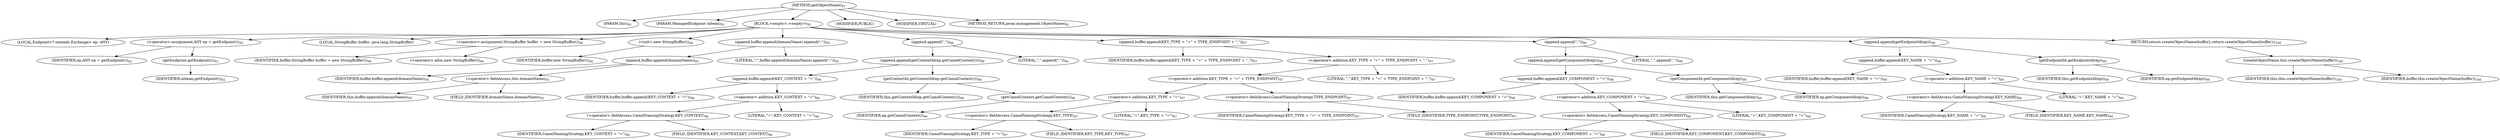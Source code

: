 digraph "getObjectName" {  
"205" [label = <(METHOD,getObjectName)<SUB>91</SUB>> ]
"16" [label = <(PARAM,this)<SUB>91</SUB>> ]
"206" [label = <(PARAM,ManagedEndpoint mbean)<SUB>91</SUB>> ]
"207" [label = <(BLOCK,&lt;empty&gt;,&lt;empty&gt;)<SUB>91</SUB>> ]
"208" [label = <(LOCAL,Endpoint&lt;? extends Exchange&gt; ep: ANY)> ]
"209" [label = <(&lt;operator&gt;.assignment,ANY ep = getEndpoint())<SUB>92</SUB>> ]
"210" [label = <(IDENTIFIER,ep,ANY ep = getEndpoint())<SUB>92</SUB>> ]
"211" [label = <(getEndpoint,getEndpoint())<SUB>92</SUB>> ]
"212" [label = <(IDENTIFIER,mbean,getEndpoint())<SUB>92</SUB>> ]
"14" [label = <(LOCAL,StringBuffer buffer: java.lang.StringBuffer)> ]
"213" [label = <(&lt;operator&gt;.assignment,StringBuffer buffer = new StringBuffer())<SUB>94</SUB>> ]
"214" [label = <(IDENTIFIER,buffer,StringBuffer buffer = new StringBuffer())<SUB>94</SUB>> ]
"215" [label = <(&lt;operator&gt;.alloc,new StringBuffer())<SUB>94</SUB>> ]
"216" [label = <(&lt;init&gt;,new StringBuffer())<SUB>94</SUB>> ]
"13" [label = <(IDENTIFIER,buffer,new StringBuffer())<SUB>94</SUB>> ]
"217" [label = <(append,buffer.append(domainName).append(&quot;:&quot;))<SUB>95</SUB>> ]
"218" [label = <(append,buffer.append(domainName))<SUB>95</SUB>> ]
"219" [label = <(IDENTIFIER,buffer,buffer.append(domainName))<SUB>95</SUB>> ]
"220" [label = <(&lt;operator&gt;.fieldAccess,this.domainName)<SUB>95</SUB>> ]
"221" [label = <(IDENTIFIER,this,buffer.append(domainName))<SUB>95</SUB>> ]
"222" [label = <(FIELD_IDENTIFIER,domainName,domainName)<SUB>95</SUB>> ]
"223" [label = <(LITERAL,&quot;:&quot;,buffer.append(domainName).append(&quot;:&quot;))<SUB>95</SUB>> ]
"224" [label = <(append,append(&quot;,&quot;))<SUB>96</SUB>> ]
"225" [label = <(append,append(getContextId(ep.getCamelContext())))<SUB>96</SUB>> ]
"226" [label = <(append,buffer.append(KEY_CONTEXT + &quot;=&quot;))<SUB>96</SUB>> ]
"227" [label = <(IDENTIFIER,buffer,buffer.append(KEY_CONTEXT + &quot;=&quot;))<SUB>96</SUB>> ]
"228" [label = <(&lt;operator&gt;.addition,KEY_CONTEXT + &quot;=&quot;)<SUB>96</SUB>> ]
"229" [label = <(&lt;operator&gt;.fieldAccess,CamelNamingStrategy.KEY_CONTEXT)<SUB>96</SUB>> ]
"230" [label = <(IDENTIFIER,CamelNamingStrategy,KEY_CONTEXT + &quot;=&quot;)<SUB>96</SUB>> ]
"231" [label = <(FIELD_IDENTIFIER,KEY_CONTEXT,KEY_CONTEXT)<SUB>96</SUB>> ]
"232" [label = <(LITERAL,&quot;=&quot;,KEY_CONTEXT + &quot;=&quot;)<SUB>96</SUB>> ]
"233" [label = <(getContextId,getContextId(ep.getCamelContext()))<SUB>96</SUB>> ]
"15" [label = <(IDENTIFIER,this,getContextId(ep.getCamelContext()))<SUB>96</SUB>> ]
"234" [label = <(getCamelContext,getCamelContext())<SUB>96</SUB>> ]
"235" [label = <(IDENTIFIER,ep,getCamelContext())<SUB>96</SUB>> ]
"236" [label = <(LITERAL,&quot;,&quot;,append(&quot;,&quot;))<SUB>96</SUB>> ]
"237" [label = <(append,buffer.append(KEY_TYPE + &quot;=&quot; + TYPE_ENDPOINT + &quot;,&quot;))<SUB>97</SUB>> ]
"238" [label = <(IDENTIFIER,buffer,buffer.append(KEY_TYPE + &quot;=&quot; + TYPE_ENDPOINT + &quot;,&quot;))<SUB>97</SUB>> ]
"239" [label = <(&lt;operator&gt;.addition,KEY_TYPE + &quot;=&quot; + TYPE_ENDPOINT + &quot;,&quot;)<SUB>97</SUB>> ]
"240" [label = <(&lt;operator&gt;.addition,KEY_TYPE + &quot;=&quot; + TYPE_ENDPOINT)<SUB>97</SUB>> ]
"241" [label = <(&lt;operator&gt;.addition,KEY_TYPE + &quot;=&quot;)<SUB>97</SUB>> ]
"242" [label = <(&lt;operator&gt;.fieldAccess,CamelNamingStrategy.KEY_TYPE)<SUB>97</SUB>> ]
"243" [label = <(IDENTIFIER,CamelNamingStrategy,KEY_TYPE + &quot;=&quot;)<SUB>97</SUB>> ]
"244" [label = <(FIELD_IDENTIFIER,KEY_TYPE,KEY_TYPE)<SUB>97</SUB>> ]
"245" [label = <(LITERAL,&quot;=&quot;,KEY_TYPE + &quot;=&quot;)<SUB>97</SUB>> ]
"246" [label = <(&lt;operator&gt;.fieldAccess,CamelNamingStrategy.TYPE_ENDPOINT)<SUB>97</SUB>> ]
"247" [label = <(IDENTIFIER,CamelNamingStrategy,KEY_TYPE + &quot;=&quot; + TYPE_ENDPOINT)<SUB>97</SUB>> ]
"248" [label = <(FIELD_IDENTIFIER,TYPE_ENDPOINT,TYPE_ENDPOINT)<SUB>97</SUB>> ]
"249" [label = <(LITERAL,&quot;,&quot;,KEY_TYPE + &quot;=&quot; + TYPE_ENDPOINT + &quot;,&quot;)<SUB>97</SUB>> ]
"250" [label = <(append,append(&quot;,&quot;))<SUB>98</SUB>> ]
"251" [label = <(append,append(getComponentId(ep)))<SUB>98</SUB>> ]
"252" [label = <(append,buffer.append(KEY_COMPONENT + &quot;=&quot;))<SUB>98</SUB>> ]
"253" [label = <(IDENTIFIER,buffer,buffer.append(KEY_COMPONENT + &quot;=&quot;))<SUB>98</SUB>> ]
"254" [label = <(&lt;operator&gt;.addition,KEY_COMPONENT + &quot;=&quot;)<SUB>98</SUB>> ]
"255" [label = <(&lt;operator&gt;.fieldAccess,CamelNamingStrategy.KEY_COMPONENT)<SUB>98</SUB>> ]
"256" [label = <(IDENTIFIER,CamelNamingStrategy,KEY_COMPONENT + &quot;=&quot;)<SUB>98</SUB>> ]
"257" [label = <(FIELD_IDENTIFIER,KEY_COMPONENT,KEY_COMPONENT)<SUB>98</SUB>> ]
"258" [label = <(LITERAL,&quot;=&quot;,KEY_COMPONENT + &quot;=&quot;)<SUB>98</SUB>> ]
"259" [label = <(getComponentId,getComponentId(ep))<SUB>98</SUB>> ]
"17" [label = <(IDENTIFIER,this,getComponentId(ep))<SUB>98</SUB>> ]
"260" [label = <(IDENTIFIER,ep,getComponentId(ep))<SUB>98</SUB>> ]
"261" [label = <(LITERAL,&quot;,&quot;,append(&quot;,&quot;))<SUB>98</SUB>> ]
"262" [label = <(append,append(getEndpointId(ep)))<SUB>99</SUB>> ]
"263" [label = <(append,buffer.append(KEY_NAME + &quot;=&quot;))<SUB>99</SUB>> ]
"264" [label = <(IDENTIFIER,buffer,buffer.append(KEY_NAME + &quot;=&quot;))<SUB>99</SUB>> ]
"265" [label = <(&lt;operator&gt;.addition,KEY_NAME + &quot;=&quot;)<SUB>99</SUB>> ]
"266" [label = <(&lt;operator&gt;.fieldAccess,CamelNamingStrategy.KEY_NAME)<SUB>99</SUB>> ]
"267" [label = <(IDENTIFIER,CamelNamingStrategy,KEY_NAME + &quot;=&quot;)<SUB>99</SUB>> ]
"268" [label = <(FIELD_IDENTIFIER,KEY_NAME,KEY_NAME)<SUB>99</SUB>> ]
"269" [label = <(LITERAL,&quot;=&quot;,KEY_NAME + &quot;=&quot;)<SUB>99</SUB>> ]
"270" [label = <(getEndpointId,getEndpointId(ep))<SUB>99</SUB>> ]
"18" [label = <(IDENTIFIER,this,getEndpointId(ep))<SUB>99</SUB>> ]
"271" [label = <(IDENTIFIER,ep,getEndpointId(ep))<SUB>99</SUB>> ]
"272" [label = <(RETURN,return createObjectName(buffer);,return createObjectName(buffer);)<SUB>100</SUB>> ]
"273" [label = <(createObjectName,this.createObjectName(buffer))<SUB>100</SUB>> ]
"19" [label = <(IDENTIFIER,this,this.createObjectName(buffer))<SUB>100</SUB>> ]
"274" [label = <(IDENTIFIER,buffer,this.createObjectName(buffer))<SUB>100</SUB>> ]
"275" [label = <(MODIFIER,PUBLIC)> ]
"276" [label = <(MODIFIER,VIRTUAL)> ]
"277" [label = <(METHOD_RETURN,javax.management.ObjectName)<SUB>91</SUB>> ]
  "205" -> "16" 
  "205" -> "206" 
  "205" -> "207" 
  "205" -> "275" 
  "205" -> "276" 
  "205" -> "277" 
  "207" -> "208" 
  "207" -> "209" 
  "207" -> "14" 
  "207" -> "213" 
  "207" -> "216" 
  "207" -> "217" 
  "207" -> "224" 
  "207" -> "237" 
  "207" -> "250" 
  "207" -> "262" 
  "207" -> "272" 
  "209" -> "210" 
  "209" -> "211" 
  "211" -> "212" 
  "213" -> "214" 
  "213" -> "215" 
  "216" -> "13" 
  "217" -> "218" 
  "217" -> "223" 
  "218" -> "219" 
  "218" -> "220" 
  "220" -> "221" 
  "220" -> "222" 
  "224" -> "225" 
  "224" -> "236" 
  "225" -> "226" 
  "225" -> "233" 
  "226" -> "227" 
  "226" -> "228" 
  "228" -> "229" 
  "228" -> "232" 
  "229" -> "230" 
  "229" -> "231" 
  "233" -> "15" 
  "233" -> "234" 
  "234" -> "235" 
  "237" -> "238" 
  "237" -> "239" 
  "239" -> "240" 
  "239" -> "249" 
  "240" -> "241" 
  "240" -> "246" 
  "241" -> "242" 
  "241" -> "245" 
  "242" -> "243" 
  "242" -> "244" 
  "246" -> "247" 
  "246" -> "248" 
  "250" -> "251" 
  "250" -> "261" 
  "251" -> "252" 
  "251" -> "259" 
  "252" -> "253" 
  "252" -> "254" 
  "254" -> "255" 
  "254" -> "258" 
  "255" -> "256" 
  "255" -> "257" 
  "259" -> "17" 
  "259" -> "260" 
  "262" -> "263" 
  "262" -> "270" 
  "263" -> "264" 
  "263" -> "265" 
  "265" -> "266" 
  "265" -> "269" 
  "266" -> "267" 
  "266" -> "268" 
  "270" -> "18" 
  "270" -> "271" 
  "272" -> "273" 
  "273" -> "19" 
  "273" -> "274" 
}
